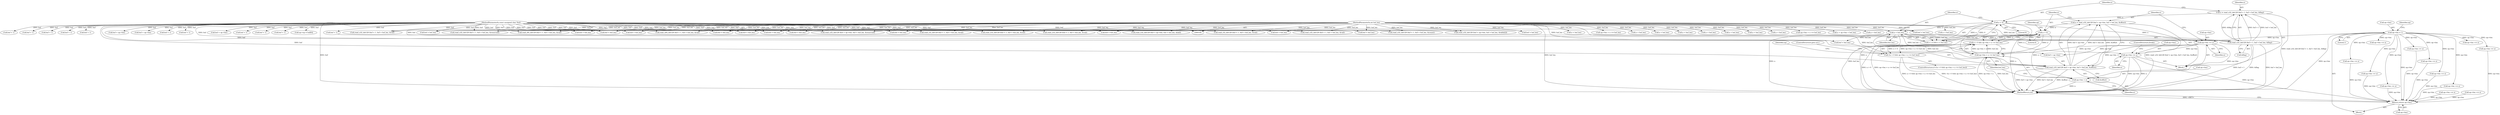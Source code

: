 digraph "0_radare2_52b1526443c1f433087928291d1c3d37a5600515@API" {
"1000811" [label="(Call,n = read_u32_leb128 (buf + op->len, buf + buf_len, &offset))"];
"1000813" [label="(Call,read_u32_leb128 (buf + op->len, buf + buf_len, &offset))"];
"1000102" [label="(MethodParameterIn,const unsigned char *buf)"];
"1000806" [label="(Call,op->len += n)"];
"1000802" [label="(Call,n < buf_len)"];
"1000799" [label="(Call,n > 0)"];
"1000785" [label="(Call,n = read_u32_leb128 (buf + 1, buf + buf_len, &flag))"];
"1000787" [label="(Call,read_u32_leb128 (buf + 1, buf + buf_len, &flag))"];
"1000103" [label="(MethodParameterIn,int buf_len)"];
"1000105" [label="(Call,op->len = 1)"];
"1000827" [label="(Call,n > 0)"];
"1000826" [label="(Call,n > 0 && op->len + n <= buf_len)"];
"1000825" [label="(Call,!(n > 0 && op->len + n <= buf_len))"];
"1000830" [label="(Call,op->len + n <= buf_len)"];
"1000831" [label="(Call,op->len + n)"];
"1000849" [label="(Call,op->len += n)"];
"1001053" [label="(Return,return op->len;)"];
"1000830" [label="(Call,op->len + n <= buf_len)"];
"1000530" [label="(Call,buf + op->len)"];
"1000799" [label="(Call,n > 0)"];
"1000660" [label="(Call,buf + op->len)"];
"1000718" [label="(Call,buf + 1)"];
"1000913" [label="(Call,buf + 1)"];
"1000454" [label="(Call,buf + buf_len)"];
"1000965" [label="(Call,op->len += n)"];
"1000897" [label="(Call,op->len += n)"];
"1001035" [label="(Call,n < buf_len)"];
"1000105" [label="(Call,op->len = 1)"];
"1000837" [label="(ControlStructure,goto err;)"];
"1000402" [label="(Call,buf + buf_len)"];
"1000836" [label="(Identifier,buf_len)"];
"1000984" [label="(Call,buf + buf_len)"];
"1000427" [label="(Call,op->len += n)"];
"1000514" [label="(Call,op->len + n <= buf_len)"];
"1000814" [label="(Call,buf + op->len)"];
"1000916" [label="(Call,buf + buf_len)"];
"1000786" [label="(Identifier,n)"];
"1000659" [label="(Call,read_u32_leb128 (buf + op->len, buf + buf_len, &reserved))"];
"1000931" [label="(Call,op->len += n)"];
"1000840" [label="(Identifier,op)"];
"1000787" [label="(Call,read_u32_leb128 (buf + 1, buf + buf_len, &flag))"];
"1000652" [label="(Call,op->len += n)"];
"1000112" [label="(Identifier,op)"];
"1001045" [label="(Call,op->len += n)"];
"1000791" [label="(Call,buf + buf_len)"];
"1000912" [label="(Call,read_i32_leb128 (buf + 1, buf + buf_len, &val))"];
"1000732" [label="(Call,n < buf_len)"];
"1000306" [label="(Call,n < buf_len)"];
"1000788" [label="(Call,buf + 1)"];
"1000633" [label="(Call,read_u32_leb128 (buf + 1, buf + buf_len, &val))"];
"1000529" [label="(Call,read_u32_leb128 (buf + op->len, buf + buf_len, &def))"];
"1000500" [label="(Call,buf + op->len)"];
"1000291" [label="(Call,read_i32_leb128 (buf + 1, buf + buf_len, &val))"];
"1000803" [label="(Identifier,n)"];
"1000801" [label="(Literal,0)"];
"1000721" [label="(Call,buf + buf_len)"];
"1000381" [label="(Call,op->len += n)"];
"1000794" [label="(Call,&flag)"];
"1000813" [label="(Call,read_u32_leb128 (buf + op->len, buf + buf_len, &offset))"];
"1000554" [label="(Call,op->len += n)"];
"1000451" [label="(Call,buf + 1)"];
"1000981" [label="(Call,buf + 1)"];
"1000398" [label="(Call,read_u32_leb128 (buf + 1, buf + buf_len, &val))"];
"1000637" [label="(Call,buf + buf_len)"];
"1000827" [label="(Call,n > 0)"];
"1000947" [label="(Call,buf + 1)"];
"1000450" [label="(Call,read_u32_leb128 (buf + 1, buf + buf_len, &count))"];
"1000807" [label="(Call,op->len)"];
"1000110" [label="(Call,op->op = buf[0])"];
"1000499" [label="(Call,read_u32_leb128 (buf + op->len, buf + buf_len, &table[i]))"];
"1000880" [label="(Call,n < buf_len)"];
"1000961" [label="(Call,n < buf_len)"];
"1000995" [label="(Call,n < buf_len)"];
"1000869" [label="(Call,buf + buf_len)"];
"1000109" [label="(Literal,1)"];
"1000717" [label="(Call,read_u32_leb128 (buf + 1, buf + buf_len, &val))"];
"1000812" [label="(Identifier,n)"];
"1000465" [label="(Call,n < buf_len)"];
"1000850" [label="(Call,op->len)"];
"1000665" [label="(Call,buf + buf_len)"];
"1000826" [label="(Call,n > 0 && op->len + n <= buf_len)"];
"1000865" [label="(Call,read_u32_leb128 (buf + 1, buf + buf_len, &reserved))"];
"1000698" [label="(Call,op->len += n)"];
"1000946" [label="(Call,read_i64_leb128 (buf + 1, buf + buf_len, &val))"];
"1000295" [label="(Call,buf + buf_len)"];
"1000648" [label="(Call,n < buf_len)"];
"1000835" [label="(Identifier,n)"];
"1000824" [label="(ControlStructure,if (!(n > 0 && op->len + n <= buf_len)))"];
"1000804" [label="(Identifier,buf_len)"];
"1000292" [label="(Call,buf + 1)"];
"1000802" [label="(Call,n < buf_len)"];
"1000832" [label="(Call,op->len)"];
"1001020" [label="(Call,read_u64_leb128 (buf + 1, buf + buf_len, &val))"];
"1000746" [label="(Call,op->len += n)"];
"1000853" [label="(Identifier,n)"];
"1000854" [label="(ControlStructure,break;)"];
"1000822" [label="(Call,&offset)"];
"1000535" [label="(Call,buf + buf_len)"];
"1001024" [label="(Call,buf + buf_len)"];
"1000833" [label="(Identifier,op)"];
"1001021" [label="(Call,buf + 1)"];
"1000505" [label="(Call,buf + buf_len)"];
"1000866" [label="(Call,buf + 1)"];
"1000676" [label="(Call,op->len + n <= buf_len)"];
"1001073" [label="(MethodReturn,int)"];
"1000849" [label="(Call,op->len += n)"];
"1000482" [label="(Call,op->len += n)"];
"1000634" [label="(Call,buf + 1)"];
"1000546" [label="(Call,n + op->len < buf_len)"];
"1000106" [label="(Call,op->len)"];
"1000811" [label="(Call,n = read_u32_leb128 (buf + op->len, buf + buf_len, &offset))"];
"1000800" [label="(Identifier,n)"];
"1000829" [label="(Literal,0)"];
"1001005" [label="(Call,op->len += n)"];
"1000810" [label="(Identifier,n)"];
"1000103" [label="(MethodParameterIn,int buf_len)"];
"1000980" [label="(Call,read_u32_leb128 (buf + 1, buf + buf_len, &val))"];
"1000798" [label="(Call,n > 0 && n < buf_len)"];
"1000399" [label="(Call,buf + 1)"];
"1000413" [label="(Call,n < buf_len)"];
"1000104" [label="(Block,)"];
"1000785" [label="(Call,n = read_u32_leb128 (buf + 1, buf + buf_len, &flag))"];
"1000102" [label="(MethodParameterIn,const unsigned char *buf)"];
"1000806" [label="(Call,op->len += n)"];
"1000819" [label="(Call,buf + buf_len)"];
"1000831" [label="(Call,op->len + n)"];
"1001053" [label="(Return,return op->len;)"];
"1000775" [label="(Block,)"];
"1001054" [label="(Call,op->len)"];
"1000828" [label="(Identifier,n)"];
"1000927" [label="(Call,n < buf_len)"];
"1000950" [label="(Call,buf + buf_len)"];
"1000825" [label="(Call,!(n > 0 && op->len + n <= buf_len))"];
"1000811" -> "1000775"  [label="AST: "];
"1000811" -> "1000813"  [label="CFG: "];
"1000812" -> "1000811"  [label="AST: "];
"1000813" -> "1000811"  [label="AST: "];
"1000828" -> "1000811"  [label="CFG: "];
"1000811" -> "1001073"  [label="DDG: read_u32_leb128 (buf + op->len, buf + buf_len, &offset)"];
"1000813" -> "1000811"  [label="DDG: buf + op->len"];
"1000813" -> "1000811"  [label="DDG: buf + buf_len"];
"1000813" -> "1000811"  [label="DDG: &offset"];
"1000811" -> "1000827"  [label="DDG: n"];
"1000813" -> "1000822"  [label="CFG: "];
"1000814" -> "1000813"  [label="AST: "];
"1000819" -> "1000813"  [label="AST: "];
"1000822" -> "1000813"  [label="AST: "];
"1000813" -> "1001073"  [label="DDG: buf + op->len"];
"1000813" -> "1001073"  [label="DDG: buf + buf_len"];
"1000813" -> "1001073"  [label="DDG: &offset"];
"1000102" -> "1000813"  [label="DDG: buf"];
"1000806" -> "1000813"  [label="DDG: op->len"];
"1000802" -> "1000813"  [label="DDG: buf_len"];
"1000103" -> "1000813"  [label="DDG: buf_len"];
"1000102" -> "1000100"  [label="AST: "];
"1000102" -> "1001073"  [label="DDG: buf"];
"1000102" -> "1000110"  [label="DDG: buf"];
"1000102" -> "1000291"  [label="DDG: buf"];
"1000102" -> "1000292"  [label="DDG: buf"];
"1000102" -> "1000295"  [label="DDG: buf"];
"1000102" -> "1000398"  [label="DDG: buf"];
"1000102" -> "1000399"  [label="DDG: buf"];
"1000102" -> "1000402"  [label="DDG: buf"];
"1000102" -> "1000450"  [label="DDG: buf"];
"1000102" -> "1000451"  [label="DDG: buf"];
"1000102" -> "1000454"  [label="DDG: buf"];
"1000102" -> "1000499"  [label="DDG: buf"];
"1000102" -> "1000500"  [label="DDG: buf"];
"1000102" -> "1000505"  [label="DDG: buf"];
"1000102" -> "1000529"  [label="DDG: buf"];
"1000102" -> "1000530"  [label="DDG: buf"];
"1000102" -> "1000535"  [label="DDG: buf"];
"1000102" -> "1000633"  [label="DDG: buf"];
"1000102" -> "1000634"  [label="DDG: buf"];
"1000102" -> "1000637"  [label="DDG: buf"];
"1000102" -> "1000659"  [label="DDG: buf"];
"1000102" -> "1000660"  [label="DDG: buf"];
"1000102" -> "1000665"  [label="DDG: buf"];
"1000102" -> "1000717"  [label="DDG: buf"];
"1000102" -> "1000718"  [label="DDG: buf"];
"1000102" -> "1000721"  [label="DDG: buf"];
"1000102" -> "1000787"  [label="DDG: buf"];
"1000102" -> "1000788"  [label="DDG: buf"];
"1000102" -> "1000791"  [label="DDG: buf"];
"1000102" -> "1000814"  [label="DDG: buf"];
"1000102" -> "1000819"  [label="DDG: buf"];
"1000102" -> "1000865"  [label="DDG: buf"];
"1000102" -> "1000866"  [label="DDG: buf"];
"1000102" -> "1000869"  [label="DDG: buf"];
"1000102" -> "1000912"  [label="DDG: buf"];
"1000102" -> "1000913"  [label="DDG: buf"];
"1000102" -> "1000916"  [label="DDG: buf"];
"1000102" -> "1000946"  [label="DDG: buf"];
"1000102" -> "1000947"  [label="DDG: buf"];
"1000102" -> "1000950"  [label="DDG: buf"];
"1000102" -> "1000980"  [label="DDG: buf"];
"1000102" -> "1000981"  [label="DDG: buf"];
"1000102" -> "1000984"  [label="DDG: buf"];
"1000102" -> "1001020"  [label="DDG: buf"];
"1000102" -> "1001021"  [label="DDG: buf"];
"1000102" -> "1001024"  [label="DDG: buf"];
"1000806" -> "1000775"  [label="AST: "];
"1000806" -> "1000810"  [label="CFG: "];
"1000807" -> "1000806"  [label="AST: "];
"1000810" -> "1000806"  [label="AST: "];
"1000812" -> "1000806"  [label="CFG: "];
"1000802" -> "1000806"  [label="DDG: n"];
"1000799" -> "1000806"  [label="DDG: n"];
"1000105" -> "1000806"  [label="DDG: op->len"];
"1000806" -> "1000814"  [label="DDG: op->len"];
"1000806" -> "1000830"  [label="DDG: op->len"];
"1000806" -> "1000831"  [label="DDG: op->len"];
"1000806" -> "1000849"  [label="DDG: op->len"];
"1000802" -> "1000798"  [label="AST: "];
"1000802" -> "1000804"  [label="CFG: "];
"1000803" -> "1000802"  [label="AST: "];
"1000804" -> "1000802"  [label="AST: "];
"1000798" -> "1000802"  [label="CFG: "];
"1000802" -> "1001073"  [label="DDG: n"];
"1000802" -> "1001073"  [label="DDG: buf_len"];
"1000802" -> "1000798"  [label="DDG: n"];
"1000802" -> "1000798"  [label="DDG: buf_len"];
"1000799" -> "1000802"  [label="DDG: n"];
"1000103" -> "1000802"  [label="DDG: buf_len"];
"1000802" -> "1000819"  [label="DDG: buf_len"];
"1000802" -> "1000830"  [label="DDG: buf_len"];
"1000799" -> "1000798"  [label="AST: "];
"1000799" -> "1000801"  [label="CFG: "];
"1000800" -> "1000799"  [label="AST: "];
"1000801" -> "1000799"  [label="AST: "];
"1000803" -> "1000799"  [label="CFG: "];
"1000798" -> "1000799"  [label="CFG: "];
"1000799" -> "1001073"  [label="DDG: n"];
"1000799" -> "1000798"  [label="DDG: n"];
"1000799" -> "1000798"  [label="DDG: 0"];
"1000785" -> "1000799"  [label="DDG: n"];
"1000785" -> "1000775"  [label="AST: "];
"1000785" -> "1000787"  [label="CFG: "];
"1000786" -> "1000785"  [label="AST: "];
"1000787" -> "1000785"  [label="AST: "];
"1000800" -> "1000785"  [label="CFG: "];
"1000785" -> "1001073"  [label="DDG: read_u32_leb128 (buf + 1, buf + buf_len, &flag)"];
"1000787" -> "1000785"  [label="DDG: buf + 1"];
"1000787" -> "1000785"  [label="DDG: buf + buf_len"];
"1000787" -> "1000785"  [label="DDG: &flag"];
"1000787" -> "1000794"  [label="CFG: "];
"1000788" -> "1000787"  [label="AST: "];
"1000791" -> "1000787"  [label="AST: "];
"1000794" -> "1000787"  [label="AST: "];
"1000787" -> "1001073"  [label="DDG: buf + buf_len"];
"1000787" -> "1001073"  [label="DDG: buf + 1"];
"1000787" -> "1001073"  [label="DDG: &flag"];
"1000103" -> "1000787"  [label="DDG: buf_len"];
"1000103" -> "1000100"  [label="AST: "];
"1000103" -> "1001073"  [label="DDG: buf_len"];
"1000103" -> "1000291"  [label="DDG: buf_len"];
"1000103" -> "1000295"  [label="DDG: buf_len"];
"1000103" -> "1000306"  [label="DDG: buf_len"];
"1000103" -> "1000398"  [label="DDG: buf_len"];
"1000103" -> "1000402"  [label="DDG: buf_len"];
"1000103" -> "1000413"  [label="DDG: buf_len"];
"1000103" -> "1000450"  [label="DDG: buf_len"];
"1000103" -> "1000454"  [label="DDG: buf_len"];
"1000103" -> "1000465"  [label="DDG: buf_len"];
"1000103" -> "1000499"  [label="DDG: buf_len"];
"1000103" -> "1000505"  [label="DDG: buf_len"];
"1000103" -> "1000514"  [label="DDG: buf_len"];
"1000103" -> "1000529"  [label="DDG: buf_len"];
"1000103" -> "1000535"  [label="DDG: buf_len"];
"1000103" -> "1000546"  [label="DDG: buf_len"];
"1000103" -> "1000633"  [label="DDG: buf_len"];
"1000103" -> "1000637"  [label="DDG: buf_len"];
"1000103" -> "1000648"  [label="DDG: buf_len"];
"1000103" -> "1000659"  [label="DDG: buf_len"];
"1000103" -> "1000665"  [label="DDG: buf_len"];
"1000103" -> "1000676"  [label="DDG: buf_len"];
"1000103" -> "1000717"  [label="DDG: buf_len"];
"1000103" -> "1000721"  [label="DDG: buf_len"];
"1000103" -> "1000732"  [label="DDG: buf_len"];
"1000103" -> "1000791"  [label="DDG: buf_len"];
"1000103" -> "1000819"  [label="DDG: buf_len"];
"1000103" -> "1000830"  [label="DDG: buf_len"];
"1000103" -> "1000865"  [label="DDG: buf_len"];
"1000103" -> "1000869"  [label="DDG: buf_len"];
"1000103" -> "1000880"  [label="DDG: buf_len"];
"1000103" -> "1000912"  [label="DDG: buf_len"];
"1000103" -> "1000916"  [label="DDG: buf_len"];
"1000103" -> "1000927"  [label="DDG: buf_len"];
"1000103" -> "1000946"  [label="DDG: buf_len"];
"1000103" -> "1000950"  [label="DDG: buf_len"];
"1000103" -> "1000961"  [label="DDG: buf_len"];
"1000103" -> "1000980"  [label="DDG: buf_len"];
"1000103" -> "1000984"  [label="DDG: buf_len"];
"1000103" -> "1000995"  [label="DDG: buf_len"];
"1000103" -> "1001020"  [label="DDG: buf_len"];
"1000103" -> "1001024"  [label="DDG: buf_len"];
"1000103" -> "1001035"  [label="DDG: buf_len"];
"1000105" -> "1000104"  [label="AST: "];
"1000105" -> "1000109"  [label="CFG: "];
"1000106" -> "1000105"  [label="AST: "];
"1000109" -> "1000105"  [label="AST: "];
"1000112" -> "1000105"  [label="CFG: "];
"1000105" -> "1001073"  [label="DDG: op->len"];
"1000105" -> "1000381"  [label="DDG: op->len"];
"1000105" -> "1000427"  [label="DDG: op->len"];
"1000105" -> "1000482"  [label="DDG: op->len"];
"1000105" -> "1000652"  [label="DDG: op->len"];
"1000105" -> "1000746"  [label="DDG: op->len"];
"1000105" -> "1000897"  [label="DDG: op->len"];
"1000105" -> "1000931"  [label="DDG: op->len"];
"1000105" -> "1000965"  [label="DDG: op->len"];
"1000105" -> "1001005"  [label="DDG: op->len"];
"1000105" -> "1001045"  [label="DDG: op->len"];
"1000105" -> "1001053"  [label="DDG: op->len"];
"1000827" -> "1000826"  [label="AST: "];
"1000827" -> "1000829"  [label="CFG: "];
"1000828" -> "1000827"  [label="AST: "];
"1000829" -> "1000827"  [label="AST: "];
"1000833" -> "1000827"  [label="CFG: "];
"1000826" -> "1000827"  [label="CFG: "];
"1000827" -> "1001073"  [label="DDG: n"];
"1000827" -> "1000826"  [label="DDG: n"];
"1000827" -> "1000826"  [label="DDG: 0"];
"1000827" -> "1000830"  [label="DDG: n"];
"1000827" -> "1000831"  [label="DDG: n"];
"1000827" -> "1000849"  [label="DDG: n"];
"1000826" -> "1000825"  [label="AST: "];
"1000826" -> "1000830"  [label="CFG: "];
"1000830" -> "1000826"  [label="AST: "];
"1000825" -> "1000826"  [label="CFG: "];
"1000826" -> "1001073"  [label="DDG: n > 0"];
"1000826" -> "1001073"  [label="DDG: op->len + n <= buf_len"];
"1000826" -> "1000825"  [label="DDG: n > 0"];
"1000826" -> "1000825"  [label="DDG: op->len + n <= buf_len"];
"1000830" -> "1000826"  [label="DDG: op->len + n"];
"1000830" -> "1000826"  [label="DDG: buf_len"];
"1000825" -> "1000824"  [label="AST: "];
"1000837" -> "1000825"  [label="CFG: "];
"1000840" -> "1000825"  [label="CFG: "];
"1000825" -> "1001073"  [label="DDG: n > 0 && op->len + n <= buf_len"];
"1000825" -> "1001073"  [label="DDG: !(n > 0 && op->len + n <= buf_len)"];
"1000830" -> "1000836"  [label="CFG: "];
"1000831" -> "1000830"  [label="AST: "];
"1000836" -> "1000830"  [label="AST: "];
"1000830" -> "1001073"  [label="DDG: buf_len"];
"1000830" -> "1001073"  [label="DDG: op->len + n"];
"1000831" -> "1000835"  [label="CFG: "];
"1000832" -> "1000831"  [label="AST: "];
"1000835" -> "1000831"  [label="AST: "];
"1000836" -> "1000831"  [label="CFG: "];
"1000831" -> "1001073"  [label="DDG: n"];
"1000849" -> "1000775"  [label="AST: "];
"1000849" -> "1000853"  [label="CFG: "];
"1000850" -> "1000849"  [label="AST: "];
"1000853" -> "1000849"  [label="AST: "];
"1000854" -> "1000849"  [label="CFG: "];
"1000849" -> "1001073"  [label="DDG: op->len"];
"1000849" -> "1001073"  [label="DDG: n"];
"1000849" -> "1001053"  [label="DDG: op->len"];
"1001053" -> "1000104"  [label="AST: "];
"1001053" -> "1001054"  [label="CFG: "];
"1001054" -> "1001053"  [label="AST: "];
"1001073" -> "1001053"  [label="CFG: "];
"1001053" -> "1001073"  [label="DDG: <RET>"];
"1000427" -> "1001053"  [label="DDG: op->len"];
"1000746" -> "1001053"  [label="DDG: op->len"];
"1000897" -> "1001053"  [label="DDG: op->len"];
"1000965" -> "1001053"  [label="DDG: op->len"];
"1000381" -> "1001053"  [label="DDG: op->len"];
"1000931" -> "1001053"  [label="DDG: op->len"];
"1001005" -> "1001053"  [label="DDG: op->len"];
"1001045" -> "1001053"  [label="DDG: op->len"];
"1000554" -> "1001053"  [label="DDG: op->len"];
"1000698" -> "1001053"  [label="DDG: op->len"];
}
